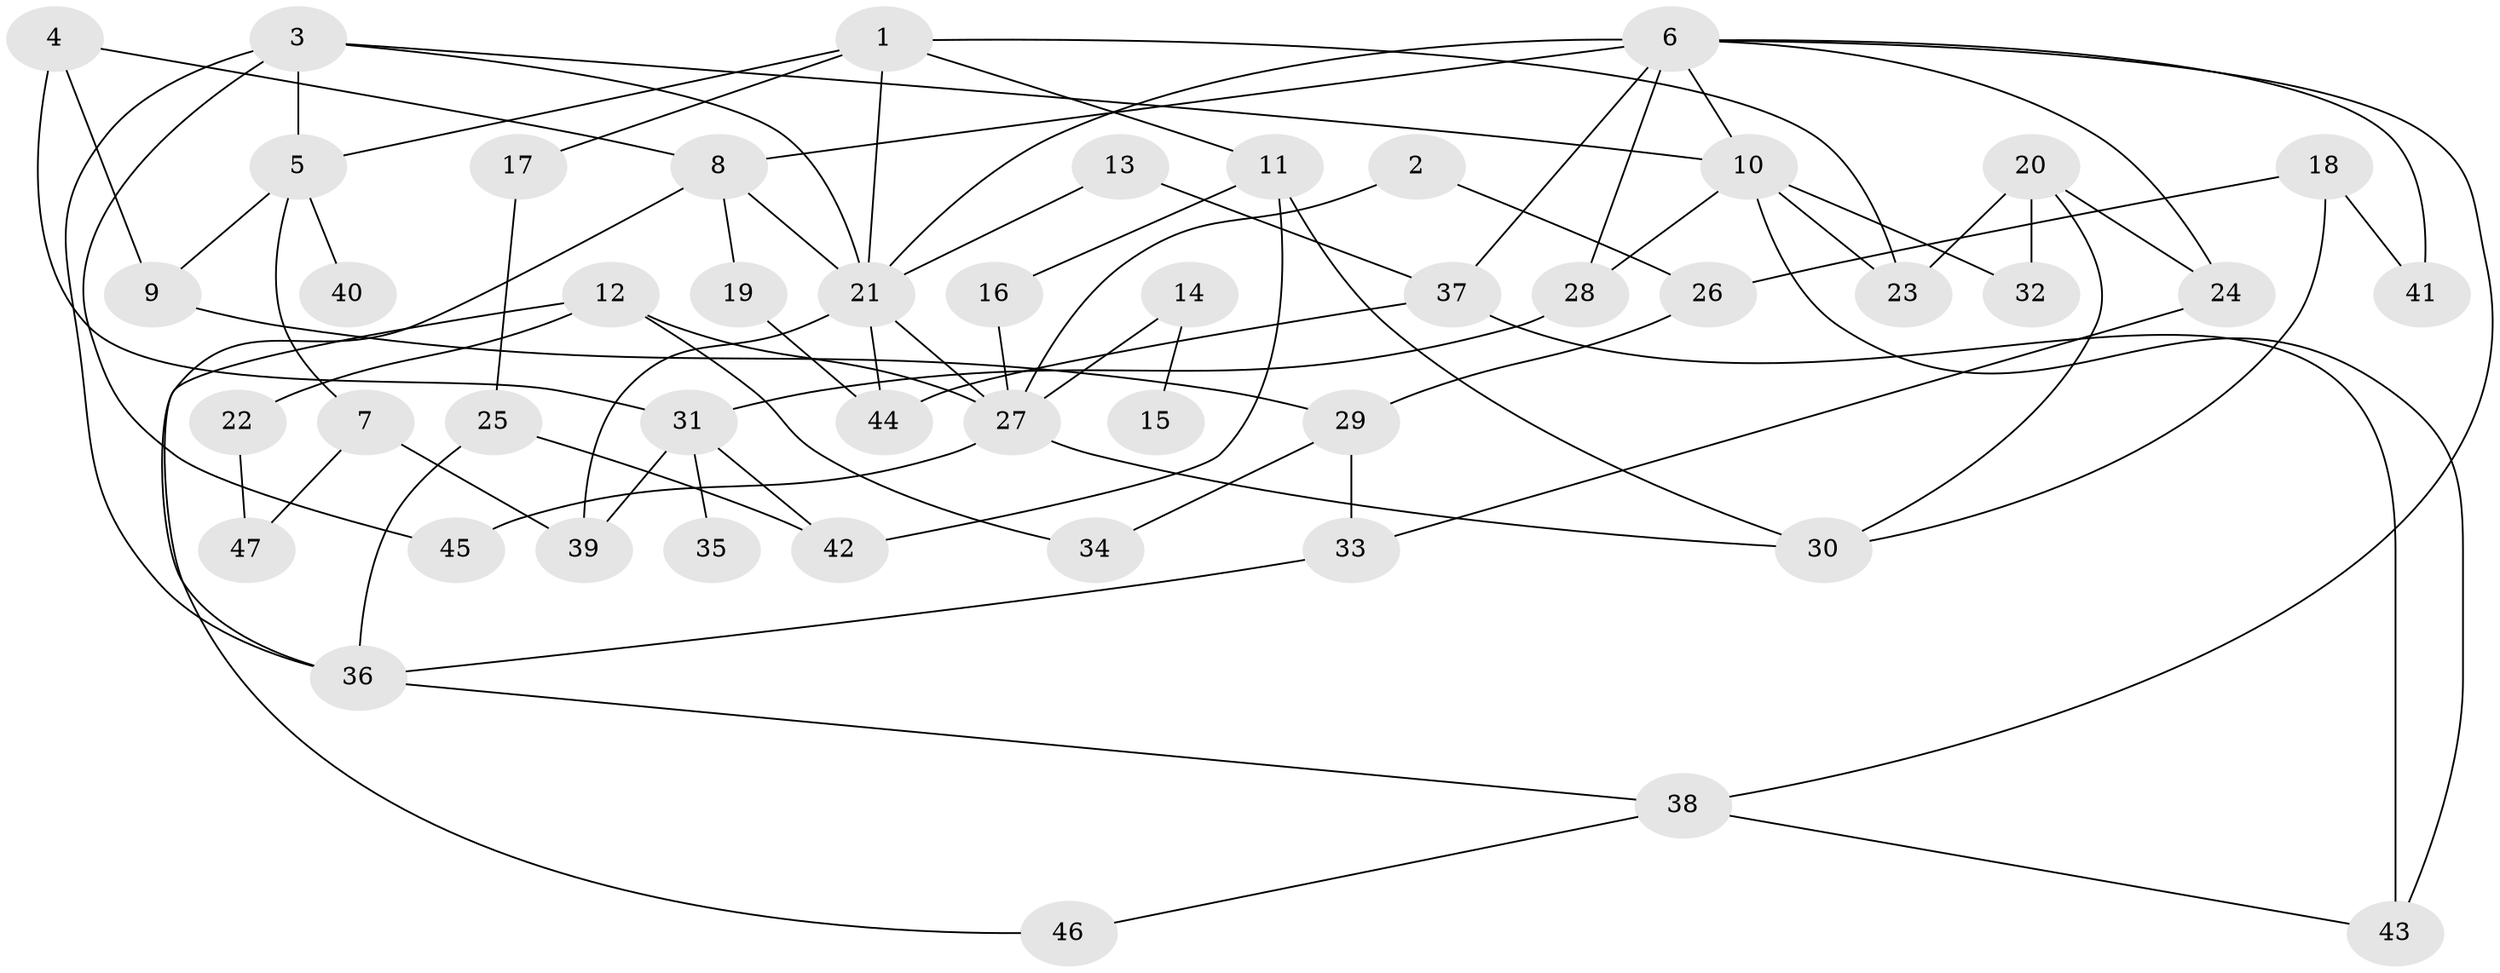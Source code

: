 // original degree distribution, {8: 0.021505376344086023, 3: 0.2903225806451613, 2: 0.3655913978494624, 6: 0.021505376344086023, 5: 0.08602150537634409, 4: 0.053763440860215055, 1: 0.16129032258064516}
// Generated by graph-tools (version 1.1) at 2025/01/03/09/25 03:01:08]
// undirected, 47 vertices, 79 edges
graph export_dot {
graph [start="1"]
  node [color=gray90,style=filled];
  1;
  2;
  3;
  4;
  5;
  6;
  7;
  8;
  9;
  10;
  11;
  12;
  13;
  14;
  15;
  16;
  17;
  18;
  19;
  20;
  21;
  22;
  23;
  24;
  25;
  26;
  27;
  28;
  29;
  30;
  31;
  32;
  33;
  34;
  35;
  36;
  37;
  38;
  39;
  40;
  41;
  42;
  43;
  44;
  45;
  46;
  47;
  1 -- 5 [weight=1.0];
  1 -- 11 [weight=1.0];
  1 -- 17 [weight=1.0];
  1 -- 21 [weight=1.0];
  1 -- 23 [weight=1.0];
  2 -- 26 [weight=1.0];
  2 -- 27 [weight=1.0];
  3 -- 5 [weight=1.0];
  3 -- 10 [weight=1.0];
  3 -- 21 [weight=1.0];
  3 -- 36 [weight=1.0];
  3 -- 45 [weight=1.0];
  4 -- 8 [weight=1.0];
  4 -- 9 [weight=1.0];
  4 -- 31 [weight=1.0];
  5 -- 7 [weight=1.0];
  5 -- 9 [weight=1.0];
  5 -- 40 [weight=1.0];
  6 -- 8 [weight=1.0];
  6 -- 10 [weight=1.0];
  6 -- 21 [weight=1.0];
  6 -- 24 [weight=1.0];
  6 -- 28 [weight=1.0];
  6 -- 37 [weight=1.0];
  6 -- 38 [weight=1.0];
  6 -- 41 [weight=1.0];
  7 -- 39 [weight=1.0];
  7 -- 47 [weight=1.0];
  8 -- 19 [weight=1.0];
  8 -- 21 [weight=1.0];
  8 -- 36 [weight=1.0];
  9 -- 29 [weight=1.0];
  10 -- 23 [weight=1.0];
  10 -- 28 [weight=1.0];
  10 -- 32 [weight=1.0];
  10 -- 43 [weight=1.0];
  11 -- 16 [weight=1.0];
  11 -- 30 [weight=1.0];
  11 -- 42 [weight=1.0];
  12 -- 22 [weight=1.0];
  12 -- 27 [weight=1.0];
  12 -- 34 [weight=1.0];
  12 -- 46 [weight=1.0];
  13 -- 21 [weight=1.0];
  13 -- 37 [weight=1.0];
  14 -- 15 [weight=1.0];
  14 -- 27 [weight=1.0];
  16 -- 27 [weight=1.0];
  17 -- 25 [weight=1.0];
  18 -- 26 [weight=1.0];
  18 -- 30 [weight=1.0];
  18 -- 41 [weight=1.0];
  19 -- 44 [weight=1.0];
  20 -- 23 [weight=1.0];
  20 -- 24 [weight=1.0];
  20 -- 30 [weight=1.0];
  20 -- 32 [weight=2.0];
  21 -- 27 [weight=1.0];
  21 -- 39 [weight=1.0];
  21 -- 44 [weight=1.0];
  22 -- 47 [weight=1.0];
  24 -- 33 [weight=1.0];
  25 -- 36 [weight=1.0];
  25 -- 42 [weight=1.0];
  26 -- 29 [weight=1.0];
  27 -- 30 [weight=1.0];
  27 -- 45 [weight=1.0];
  28 -- 31 [weight=1.0];
  29 -- 33 [weight=1.0];
  29 -- 34 [weight=1.0];
  31 -- 35 [weight=1.0];
  31 -- 39 [weight=1.0];
  31 -- 42 [weight=1.0];
  33 -- 36 [weight=1.0];
  36 -- 38 [weight=1.0];
  37 -- 43 [weight=1.0];
  37 -- 44 [weight=1.0];
  38 -- 43 [weight=1.0];
  38 -- 46 [weight=1.0];
}
